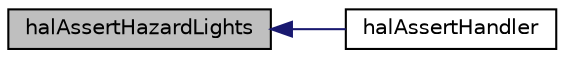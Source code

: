 digraph "halAssertHazardLights"
{
  edge [fontname="Helvetica",fontsize="10",labelfontname="Helvetica",labelfontsize="10"];
  node [fontname="Helvetica",fontsize="10",shape=record];
  rankdir="LR";
  Node1 [label="halAssertHazardLights",height=0.2,width=0.4,color="black", fillcolor="grey75", style="filled" fontcolor="black"];
  Node1 -> Node2 [dir="back",color="midnightblue",fontsize="10",style="solid",fontname="Helvetica"];
  Node2 [label="halAssertHandler",height=0.2,width=0.4,color="black", fillcolor="white", style="filled",URL="$hal__assert_8h.html#a089d242af9040e8e264a33a450c65150"];
}
